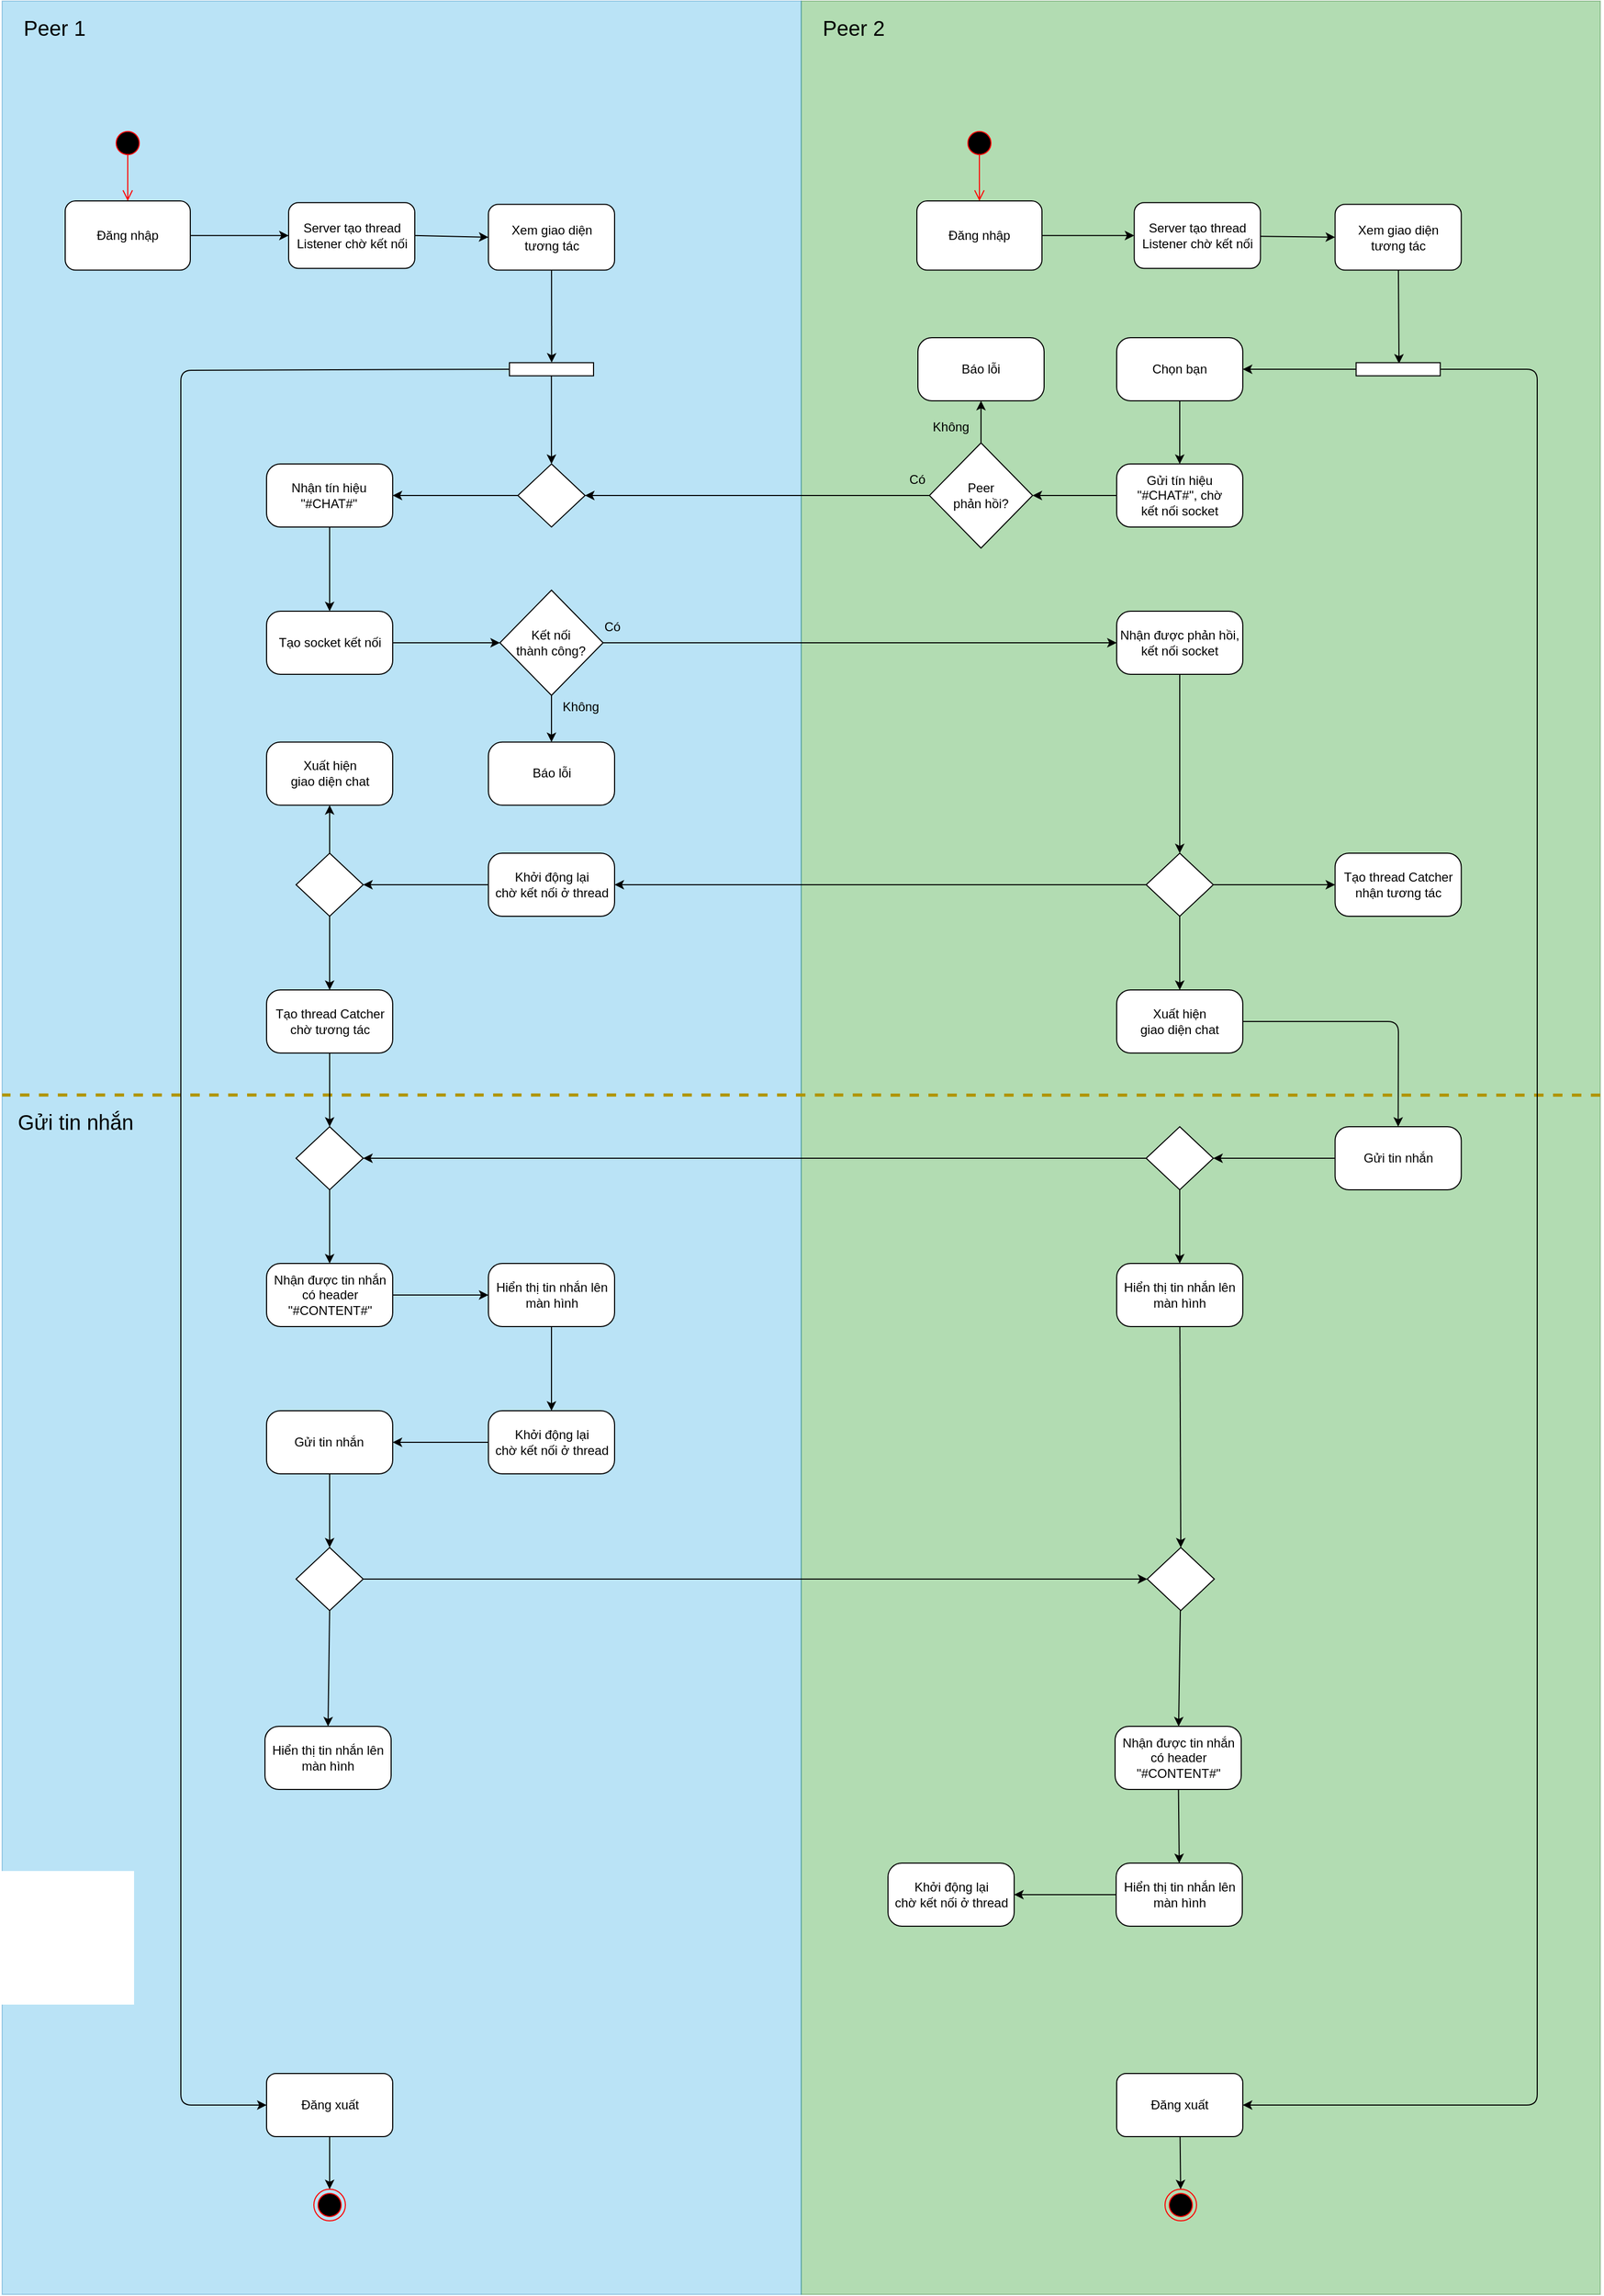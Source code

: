 <mxfile>
    <diagram id="f8bro3hq2V63n0aIHBkh" name="Server Client">
        <mxGraphModel dx="1495" dy="1879" grid="1" gridSize="10" guides="1" tooltips="1" connect="1" arrows="1" fold="1" page="1" pageScale="1" pageWidth="827" pageHeight="1169" math="0" shadow="0">
            <root>
                <mxCell id="0"/>
                <mxCell id="1" parent="0"/>
                <mxCell id="360" value="" style="rounded=0;whiteSpace=wrap;html=1;fillColor=#008a00;fontColor=#ffffff;strokeColor=#005700;opacity=30;" parent="1" vertex="1">
                    <mxGeometry x="840" y="-1120" width="760" height="2180" as="geometry"/>
                </mxCell>
                <mxCell id="359" value="" style="rounded=0;whiteSpace=wrap;html=1;fillColor=#1ba1e2;fontColor=#ffffff;strokeColor=#006EAF;opacity=30;" parent="1" vertex="1">
                    <mxGeometry x="80" y="-1120" width="760" height="2180" as="geometry"/>
                </mxCell>
                <mxCell id="131" style="edgeStyle=none;html=1;entryX=0;entryY=0.5;entryDx=0;entryDy=0;endArrow=block;endFill=1;" parent="1" target="snAStb-6BBQoRBitgBAS-25" edge="1">
                    <mxGeometry relative="1" as="geometry"/>
                </mxCell>
                <mxCell id="361" value="&lt;font style=&quot;font-size: 20px&quot;&gt;Peer 1&lt;/font&gt;" style="text;html=1;strokeColor=none;fillColor=none;align=center;verticalAlign=middle;whiteSpace=wrap;rounded=0;opacity=30;" parent="1" vertex="1">
                    <mxGeometry x="80" y="-1120" width="100" height="50" as="geometry"/>
                </mxCell>
                <mxCell id="362" value="&lt;font style=&quot;font-size: 20px&quot;&gt;Peer 2&lt;/font&gt;" style="text;html=1;strokeColor=none;fillColor=none;align=center;verticalAlign=middle;whiteSpace=wrap;rounded=0;opacity=30;" parent="1" vertex="1">
                    <mxGeometry x="840" y="-1120" width="100" height="50" as="geometry"/>
                </mxCell>
                <mxCell id="363" value="" style="endArrow=none;dashed=1;html=1;fontSize=20;entryX=0;entryY=0.477;entryDx=0;entryDy=0;entryPerimeter=0;strokeWidth=3;fillColor=#e3c800;strokeColor=#B09500;" parent="1" target="359" edge="1">
                    <mxGeometry width="50" height="50" relative="1" as="geometry">
                        <mxPoint x="1600" y="-80" as="sourcePoint"/>
                        <mxPoint x="250" y="-220" as="targetPoint"/>
                    </mxGeometry>
                </mxCell>
                <mxCell id="365" value="&lt;font style=&quot;font-size: 20px&quot;&gt;Gửi tin nhắn&lt;/font&gt;" style="text;html=1;strokeColor=none;fillColor=none;align=center;verticalAlign=middle;whiteSpace=wrap;rounded=0;opacity=30;" parent="1" vertex="1">
                    <mxGeometry x="80" y="-80" width="140" height="50" as="geometry"/>
                </mxCell>
                <mxCell id="263" value="Nhận tín hiệu &quot;#CHAT#&quot;" style="whiteSpace=wrap;html=1;rounded=1;arcSize=22;" parent="1" vertex="1">
                    <mxGeometry x="331.49" y="-680" width="120" height="60" as="geometry"/>
                </mxCell>
                <mxCell id="265" value="" style="rhombus;whiteSpace=wrap;html=1;" parent="1" vertex="1">
                    <mxGeometry x="570.57" y="-680" width="63.85" height="60" as="geometry"/>
                </mxCell>
                <mxCell id="264" style="edgeStyle=none;html=1;entryX=1;entryY=0.5;entryDx=0;entryDy=0;exitX=0;exitY=0.5;exitDx=0;exitDy=0;" parent="1" source="265" target="263" edge="1">
                    <mxGeometry relative="1" as="geometry"/>
                </mxCell>
                <mxCell id="268" value="Tạo socket kết nối" style="whiteSpace=wrap;html=1;rounded=1;arcSize=22;" parent="1" vertex="1">
                    <mxGeometry x="331.5" y="-540" width="120" height="60" as="geometry"/>
                </mxCell>
                <mxCell id="274" style="edgeStyle=none;html=1;entryX=0.5;entryY=0;entryDx=0;entryDy=0;" parent="1" source="263" target="268" edge="1">
                    <mxGeometry relative="1" as="geometry"/>
                </mxCell>
                <mxCell id="275" style="edgeStyle=none;html=1;entryX=0;entryY=0.5;entryDx=0;entryDy=0;" parent="1" source="268" target="293" edge="1">
                    <mxGeometry relative="1" as="geometry">
                        <mxPoint x="563.49" y="-460" as="targetPoint"/>
                    </mxGeometry>
                </mxCell>
                <mxCell id="279" value="Báo lỗi" style="whiteSpace=wrap;html=1;rounded=1;arcSize=22;" parent="1" vertex="1">
                    <mxGeometry x="542.5" y="-415.63" width="120" height="60" as="geometry"/>
                </mxCell>
                <mxCell id="281" style="edgeStyle=none;html=1;entryX=0.5;entryY=0;entryDx=0;entryDy=0;exitX=0.5;exitY=1;exitDx=0;exitDy=0;" parent="1" source="293" target="279" edge="1">
                    <mxGeometry relative="1" as="geometry">
                        <mxPoint x="490" y="-450" as="targetPoint"/>
                        <Array as="points"/>
                    </mxGeometry>
                </mxCell>
                <mxCell id="293" value="Kết nối&lt;br&gt;thành công?" style="rhombus;whiteSpace=wrap;html=1;" parent="1" vertex="1">
                    <mxGeometry x="553.42" y="-560" width="98.16" height="100" as="geometry"/>
                </mxCell>
                <mxCell id="294" value="Khởi động lại &lt;br&gt;chờ kết nối ở thread" style="whiteSpace=wrap;html=1;rounded=1;arcSize=22;" parent="1" vertex="1">
                    <mxGeometry x="542.5" y="-310" width="120" height="60" as="geometry"/>
                </mxCell>
                <mxCell id="298" style="edgeStyle=none;html=1;entryX=1;entryY=0.5;entryDx=0;entryDy=0;" parent="1" source="295" target="294" edge="1">
                    <mxGeometry relative="1" as="geometry">
                        <mxPoint x="680" y="-260" as="targetPoint"/>
                    </mxGeometry>
                </mxCell>
                <mxCell id="297" value="Xuất hiện &lt;br&gt;giao diện chat" style="whiteSpace=wrap;html=1;rounded=1;arcSize=22;" parent="1" vertex="1">
                    <mxGeometry x="331.5" y="-415.63" width="120" height="60" as="geometry"/>
                </mxCell>
                <mxCell id="313" style="edgeStyle=none;html=1;entryX=0.5;entryY=1;entryDx=0;entryDy=0;" parent="1" source="312" target="297" edge="1">
                    <mxGeometry relative="1" as="geometry"/>
                </mxCell>
                <mxCell id="312" value="" style="rhombus;whiteSpace=wrap;html=1;" parent="1" vertex="1">
                    <mxGeometry x="359.57" y="-310" width="63.85" height="60" as="geometry"/>
                </mxCell>
                <mxCell id="319" style="edgeStyle=none;html=1;entryX=1;entryY=0.5;entryDx=0;entryDy=0;" parent="1" source="294" target="312" edge="1">
                    <mxGeometry relative="1" as="geometry"/>
                </mxCell>
                <mxCell id="314" value="Tạo thread Catcher chờ tương tác" style="whiteSpace=wrap;html=1;rounded=1;arcSize=22;" parent="1" vertex="1">
                    <mxGeometry x="331.5" y="-180" width="120" height="60" as="geometry"/>
                </mxCell>
                <mxCell id="315" style="edgeStyle=none;html=1;entryX=0.5;entryY=0;entryDx=0;entryDy=0;" parent="1" source="312" target="314" edge="1">
                    <mxGeometry relative="1" as="geometry"/>
                </mxCell>
                <mxCell id="320" value="Có" style="text;html=1;strokeColor=none;fillColor=none;align=center;verticalAlign=middle;whiteSpace=wrap;rounded=0;" parent="1" vertex="1">
                    <mxGeometry x="640.0" y="-540" width="41.25" height="30" as="geometry"/>
                </mxCell>
                <mxCell id="321" value="Không" style="text;html=1;strokeColor=none;fillColor=none;align=center;verticalAlign=middle;whiteSpace=wrap;rounded=0;" parent="1" vertex="1">
                    <mxGeometry x="610.33" y="-464" width="41.25" height="30" as="geometry"/>
                </mxCell>
                <mxCell id="323" value="" style="rhombus;whiteSpace=wrap;html=1;" parent="1" vertex="1">
                    <mxGeometry x="359.57" y="-50" width="63.85" height="60" as="geometry"/>
                </mxCell>
                <mxCell id="324" style="edgeStyle=none;html=1;entryX=0.5;entryY=0;entryDx=0;entryDy=0;" parent="1" source="314" target="323" edge="1">
                    <mxGeometry relative="1" as="geometry"/>
                </mxCell>
                <mxCell id="326" value="Nhận được tin nhắn có header &quot;#CONTENT#&quot;" style="whiteSpace=wrap;html=1;rounded=1;arcSize=22;" parent="1" vertex="1">
                    <mxGeometry x="331.5" y="80" width="120" height="60" as="geometry"/>
                </mxCell>
                <mxCell id="327" style="edgeStyle=none;html=1;" parent="1" source="323" target="326" edge="1">
                    <mxGeometry relative="1" as="geometry"/>
                </mxCell>
                <mxCell id="329" value="Hiển thị tin nhắn lên màn hình" style="whiteSpace=wrap;html=1;rounded=1;arcSize=22;" parent="1" vertex="1">
                    <mxGeometry x="542.5" y="80" width="120" height="60" as="geometry"/>
                </mxCell>
                <mxCell id="330" style="edgeStyle=none;html=1;entryX=0;entryY=0.5;entryDx=0;entryDy=0;" parent="1" source="326" target="329" edge="1">
                    <mxGeometry relative="1" as="geometry"/>
                </mxCell>
                <mxCell id="334" style="edgeStyle=none;html=1;entryX=0.5;entryY=0;entryDx=0;entryDy=0;" parent="1" source="329" target="373" edge="1">
                    <mxGeometry relative="1" as="geometry"/>
                </mxCell>
                <mxCell id="snAStb-6BBQoRBitgBAS-25" value="" style="ellipse;html=1;shape=endState;fillColor=#000000;strokeColor=#ff0000;" parent="1" vertex="1">
                    <mxGeometry x="376.5" y="960" width="30" height="30" as="geometry"/>
                </mxCell>
                <mxCell id="185" style="edgeStyle=none;html=1;" parent="1" source="snAStb-6BBQoRBitgBAS-50" target="snAStb-6BBQoRBitgBAS-25" edge="1">
                    <mxGeometry relative="1" as="geometry"/>
                </mxCell>
                <mxCell id="snAStb-6BBQoRBitgBAS-50" value="Đăng xuất" style="rounded=1;whiteSpace=wrap;html=1;" parent="1" vertex="1">
                    <mxGeometry x="331.5" y="850" width="120" height="60" as="geometry"/>
                </mxCell>
                <mxCell id="347" style="edgeStyle=none;html=1;entryX=0.5;entryY=0;entryDx=0;entryDy=0;exitX=1.003;exitY=0.501;exitDx=0;exitDy=0;exitPerimeter=0;" parent="1" source="426" target="265" edge="1">
                    <mxGeometry relative="1" as="geometry">
                        <mxPoint x="602.498" y="-737.5" as="sourcePoint"/>
                    </mxGeometry>
                </mxCell>
                <mxCell id="348" style="edgeStyle=none;html=1;entryX=0;entryY=0.5;entryDx=0;entryDy=0;exitX=0.497;exitY=1.005;exitDx=0;exitDy=0;exitPerimeter=0;" parent="1" source="426" target="snAStb-6BBQoRBitgBAS-50" edge="1">
                    <mxGeometry relative="1" as="geometry">
                        <mxPoint x="330" y="250" as="targetPoint"/>
                        <Array as="points">
                            <mxPoint x="250" y="-769"/>
                            <mxPoint x="250" y="880"/>
                        </Array>
                        <mxPoint x="542.5" y="-768.793" as="sourcePoint"/>
                    </mxGeometry>
                </mxCell>
                <mxCell id="237" value="Không" style="text;html=1;strokeColor=none;fillColor=none;align=center;verticalAlign=middle;whiteSpace=wrap;rounded=0;" parent="1" vertex="1">
                    <mxGeometry x="961.92" y="-730" width="41.25" height="30" as="geometry"/>
                </mxCell>
                <mxCell id="261" value="Gửi tín hiệu &quot;#CHAT#&quot;, chờ&lt;br&gt;kết nối socket" style="whiteSpace=wrap;html=1;rounded=1;arcSize=22;" parent="1" vertex="1">
                    <mxGeometry x="1140" y="-680" width="120" height="60" as="geometry"/>
                </mxCell>
                <mxCell id="262" style="edgeStyle=none;html=1;" parent="1" target="261" edge="1">
                    <mxGeometry relative="1" as="geometry">
                        <mxPoint x="1200" y="-740" as="sourcePoint"/>
                    </mxGeometry>
                </mxCell>
                <mxCell id="282" value="Peer&lt;br&gt;phản hồi?" style="rhombus;whiteSpace=wrap;html=1;" parent="1" vertex="1">
                    <mxGeometry x="961.92" y="-700" width="98.16" height="100" as="geometry"/>
                </mxCell>
                <mxCell id="267" style="edgeStyle=none;html=1;entryX=1;entryY=0.5;entryDx=0;entryDy=0;exitX=0;exitY=0.5;exitDx=0;exitDy=0;" parent="1" source="282" target="265" edge="1">
                    <mxGeometry relative="1" as="geometry">
                        <mxPoint x="860" y="-510" as="sourcePoint"/>
                    </mxGeometry>
                </mxCell>
                <mxCell id="284" style="edgeStyle=none;html=1;entryX=1;entryY=0.5;entryDx=0;entryDy=0;" parent="1" source="261" target="282" edge="1">
                    <mxGeometry relative="1" as="geometry"/>
                </mxCell>
                <mxCell id="286" value="Có" style="text;html=1;strokeColor=none;fillColor=none;align=center;verticalAlign=middle;whiteSpace=wrap;rounded=0;" parent="1" vertex="1">
                    <mxGeometry x="930.0" y="-680" width="41.25" height="30" as="geometry"/>
                </mxCell>
                <mxCell id="288" style="edgeStyle=none;html=1;entryX=0.5;entryY=1;entryDx=0;entryDy=0;exitX=0.5;exitY=0;exitDx=0;exitDy=0;" parent="1" source="282" edge="1">
                    <mxGeometry relative="1" as="geometry">
                        <mxPoint x="1011" y="-740" as="targetPoint"/>
                    </mxGeometry>
                </mxCell>
                <mxCell id="291" value="Nhận được phản hồi,&lt;br&gt;kết nối socket&lt;br&gt;" style="whiteSpace=wrap;html=1;rounded=1;arcSize=22;" parent="1" vertex="1">
                    <mxGeometry x="1140" y="-540" width="120" height="60" as="geometry"/>
                </mxCell>
                <mxCell id="295" value="" style="rhombus;whiteSpace=wrap;html=1;" parent="1" vertex="1">
                    <mxGeometry x="1168.07" y="-310" width="63.85" height="60" as="geometry"/>
                </mxCell>
                <mxCell id="296" style="edgeStyle=none;html=1;" parent="1" source="291" target="295" edge="1">
                    <mxGeometry relative="1" as="geometry"/>
                </mxCell>
                <mxCell id="299" value="Xuất hiện &lt;br&gt;giao diện chat" style="whiteSpace=wrap;html=1;rounded=1;arcSize=22;" parent="1" vertex="1">
                    <mxGeometry x="1140" y="-180" width="120" height="60" as="geometry"/>
                </mxCell>
                <mxCell id="300" style="edgeStyle=none;html=1;" parent="1" source="295" target="299" edge="1">
                    <mxGeometry relative="1" as="geometry"/>
                </mxCell>
                <mxCell id="367" style="edgeStyle=none;html=1;entryX=1;entryY=0.5;entryDx=0;entryDy=0;fontSize=20;strokeWidth=1;" parent="1" source="304" target="366" edge="1">
                    <mxGeometry relative="1" as="geometry"/>
                </mxCell>
                <mxCell id="304" value="Gửi tin nhắn" style="whiteSpace=wrap;html=1;rounded=1;arcSize=22;" parent="1" vertex="1">
                    <mxGeometry x="1347.75" y="-50" width="120" height="60" as="geometry"/>
                </mxCell>
                <mxCell id="305" style="edgeStyle=none;html=1;entryX=0.5;entryY=0;entryDx=0;entryDy=0;exitX=1;exitY=0.5;exitDx=0;exitDy=0;" parent="1" source="299" target="304" edge="1">
                    <mxGeometry relative="1" as="geometry">
                        <Array as="points">
                            <mxPoint x="1408" y="-150"/>
                        </Array>
                    </mxGeometry>
                </mxCell>
                <mxCell id="317" value="Tạo thread Catcher nhận tương tác" style="whiteSpace=wrap;html=1;rounded=1;arcSize=22;" parent="1" vertex="1">
                    <mxGeometry x="1347.75" y="-310" width="120" height="60" as="geometry"/>
                </mxCell>
                <mxCell id="318" style="edgeStyle=none;html=1;entryX=0;entryY=0.5;entryDx=0;entryDy=0;" parent="1" source="295" target="317" edge="1">
                    <mxGeometry relative="1" as="geometry"/>
                </mxCell>
                <mxCell id="331" value="Hiển thị tin nhắn lên màn hình" style="whiteSpace=wrap;html=1;rounded=1;arcSize=22;" parent="1" vertex="1">
                    <mxGeometry x="1140" y="80" width="120" height="60" as="geometry"/>
                </mxCell>
                <mxCell id="332" style="edgeStyle=none;html=1;entryX=0.5;entryY=0;entryDx=0;entryDy=0;exitX=0.5;exitY=1;exitDx=0;exitDy=0;" parent="1" source="366" target="331" edge="1">
                    <mxGeometry relative="1" as="geometry"/>
                </mxCell>
                <mxCell id="336" style="edgeStyle=none;html=1;entryX=0.5;entryY=0;entryDx=0;entryDy=0;" parent="1" source="331" target="335" edge="1">
                    <mxGeometry relative="1" as="geometry"/>
                </mxCell>
                <mxCell id="227" value="" style="ellipse;html=1;shape=endState;fillColor=#000000;strokeColor=#ff0000;" parent="1" vertex="1">
                    <mxGeometry x="1186.01" y="960" width="30" height="30" as="geometry"/>
                </mxCell>
                <mxCell id="235" style="edgeStyle=none;html=1;" parent="1" source="236" target="227" edge="1">
                    <mxGeometry relative="1" as="geometry"/>
                </mxCell>
                <mxCell id="236" value="Đăng xuất" style="rounded=1;whiteSpace=wrap;html=1;" parent="1" vertex="1">
                    <mxGeometry x="1140" y="850" width="120" height="60" as="geometry"/>
                </mxCell>
                <mxCell id="351" style="edgeStyle=none;html=1;entryX=1;entryY=0.5;entryDx=0;entryDy=0;exitX=0.497;exitY=-0.006;exitDx=0;exitDy=0;exitPerimeter=0;" parent="1" source="432" target="236" edge="1">
                    <mxGeometry relative="1" as="geometry">
                        <Array as="points">
                            <mxPoint x="1540" y="-770"/>
                            <mxPoint x="1540" y="-170"/>
                            <mxPoint x="1540" y="880"/>
                            <mxPoint x="1408" y="880"/>
                        </Array>
                        <mxPoint x="1467.75" y="-770" as="sourcePoint"/>
                    </mxGeometry>
                </mxCell>
                <mxCell id="292" style="edgeStyle=none;html=1;entryX=0;entryY=0.5;entryDx=0;entryDy=0;exitX=1;exitY=0.5;exitDx=0;exitDy=0;" parent="1" source="293" target="291" edge="1">
                    <mxGeometry relative="1" as="geometry"/>
                </mxCell>
                <mxCell id="325" style="edgeStyle=none;html=1;entryX=1;entryY=0.5;entryDx=0;entryDy=0;exitX=0;exitY=0.5;exitDx=0;exitDy=0;" parent="1" source="366" target="323" edge="1">
                    <mxGeometry relative="1" as="geometry">
                        <mxPoint x="680" y="-20" as="targetPoint"/>
                    </mxGeometry>
                </mxCell>
                <mxCell id="366" value="" style="rhombus;whiteSpace=wrap;html=1;" parent="1" vertex="1">
                    <mxGeometry x="1168.07" y="-50" width="63.85" height="60" as="geometry"/>
                </mxCell>
                <mxCell id="370" style="edgeStyle=none;html=1;entryX=1;entryY=0.5;entryDx=0;entryDy=0;fontSize=20;strokeWidth=1;exitX=0;exitY=0.5;exitDx=0;exitDy=0;" parent="1" source="373" target="333" edge="1">
                    <mxGeometry relative="1" as="geometry">
                        <mxPoint x="542.5" y="250" as="sourcePoint"/>
                    </mxGeometry>
                </mxCell>
                <mxCell id="372" style="edgeStyle=none;html=1;entryX=0.5;entryY=0;entryDx=0;entryDy=0;fontSize=20;strokeWidth=1;" parent="1" source="333" target="371" edge="1">
                    <mxGeometry relative="1" as="geometry"/>
                </mxCell>
                <mxCell id="333" value="Gửi tin nhắn" style="whiteSpace=wrap;html=1;rounded=1;arcSize=22;" parent="1" vertex="1">
                    <mxGeometry x="331.49" y="220" width="120" height="60" as="geometry"/>
                </mxCell>
                <mxCell id="341" value="Hiển thị tin nhắn lên màn hình" style="whiteSpace=wrap;html=1;rounded=1;arcSize=22;" parent="1" vertex="1">
                    <mxGeometry x="330" y="520" width="120" height="60" as="geometry"/>
                </mxCell>
                <mxCell id="342" style="edgeStyle=none;html=1;entryX=0.5;entryY=0;entryDx=0;entryDy=0;exitX=0.5;exitY=1;exitDx=0;exitDy=0;" parent="1" source="371" target="341" edge="1">
                    <mxGeometry relative="1" as="geometry"/>
                </mxCell>
                <mxCell id="335" value="" style="rhombus;whiteSpace=wrap;html=1;" parent="1" vertex="1">
                    <mxGeometry x="1169.08" y="350" width="63.85" height="60" as="geometry"/>
                </mxCell>
                <mxCell id="340" value="Nhận được tin nhắn có header &quot;#CONTENT#&quot;" style="whiteSpace=wrap;html=1;rounded=1;arcSize=22;" parent="1" vertex="1">
                    <mxGeometry x="1138.5" y="520" width="120" height="60" as="geometry"/>
                </mxCell>
                <mxCell id="343" style="edgeStyle=none;html=1;" parent="1" source="335" target="340" edge="1">
                    <mxGeometry relative="1" as="geometry"/>
                </mxCell>
                <mxCell id="377" style="edgeStyle=none;html=1;entryX=1;entryY=0.5;entryDx=0;entryDy=0;fontSize=20;strokeWidth=1;" parent="1" source="344" target="375" edge="1">
                    <mxGeometry relative="1" as="geometry"/>
                </mxCell>
                <mxCell id="344" value="Hiển thị tin nhắn lên màn hình" style="whiteSpace=wrap;html=1;rounded=1;arcSize=22;" parent="1" vertex="1">
                    <mxGeometry x="1139.51" y="650" width="120" height="60" as="geometry"/>
                </mxCell>
                <mxCell id="345" style="edgeStyle=none;html=1;entryX=0.5;entryY=0;entryDx=0;entryDy=0;" parent="1" source="340" target="344" edge="1">
                    <mxGeometry relative="1" as="geometry"/>
                </mxCell>
                <mxCell id="337" style="edgeStyle=none;html=1;entryX=0;entryY=0.5;entryDx=0;entryDy=0;exitX=1;exitY=0.5;exitDx=0;exitDy=0;" parent="1" source="371" target="335" edge="1">
                    <mxGeometry relative="1" as="geometry"/>
                </mxCell>
                <mxCell id="371" value="" style="rhombus;whiteSpace=wrap;html=1;" parent="1" vertex="1">
                    <mxGeometry x="359.57" y="350" width="63.85" height="60" as="geometry"/>
                </mxCell>
                <mxCell id="373" value="Khởi động lại &lt;br&gt;chờ kết nối ở thread" style="whiteSpace=wrap;html=1;rounded=1;arcSize=22;" parent="1" vertex="1">
                    <mxGeometry x="542.5" y="220" width="120" height="60" as="geometry"/>
                </mxCell>
                <mxCell id="375" value="Khởi động lại &lt;br&gt;chờ kết nối ở thread" style="whiteSpace=wrap;html=1;rounded=1;arcSize=22;" parent="1" vertex="1">
                    <mxGeometry x="922.54" y="650" width="120" height="60" as="geometry"/>
                </mxCell>
                <mxCell id="418" style="edgeStyle=none;html=1;entryX=0;entryY=0.5;entryDx=0;entryDy=0;exitX=1;exitY=0.5;exitDx=0;exitDy=0;" parent="1" source="428" target="419" edge="1">
                    <mxGeometry relative="1" as="geometry">
                        <mxPoint x="600.495" y="-798.75" as="targetPoint"/>
                    </mxGeometry>
                </mxCell>
                <mxCell id="438" style="edgeStyle=none;html=1;entryX=-0.008;entryY=0.498;entryDx=0;entryDy=0;entryPerimeter=0;" parent="1" source="419" target="426" edge="1">
                    <mxGeometry relative="1" as="geometry"/>
                </mxCell>
                <mxCell id="419" value="Xem giao diện&lt;br&gt;tương tác" style="rounded=1;whiteSpace=wrap;html=1;" parent="1" vertex="1">
                    <mxGeometry x="542.5" y="-926.75" width="120" height="62.5" as="geometry"/>
                </mxCell>
                <mxCell id="420" style="edgeStyle=none;html=1;entryX=0.068;entryY=0.49;entryDx=0;entryDy=0;entryPerimeter=0;" parent="1" source="421" target="432" edge="1">
                    <mxGeometry relative="1" as="geometry"/>
                </mxCell>
                <mxCell id="421" value="Xem giao diện&lt;br&gt;tương tác" style="rounded=1;whiteSpace=wrap;html=1;" parent="1" vertex="1">
                    <mxGeometry x="1347.75" y="-926.75" width="120" height="62.5" as="geometry"/>
                </mxCell>
                <mxCell id="422" style="edgeStyle=none;html=1;entryX=0;entryY=0.5;entryDx=0;entryDy=0;" parent="1" source="436" target="421" edge="1">
                    <mxGeometry relative="1" as="geometry"/>
                </mxCell>
                <mxCell id="423" value="Chọn bạn" style="whiteSpace=wrap;html=1;rounded=1;arcSize=22;" parent="1" vertex="1">
                    <mxGeometry x="1140" y="-800" width="120" height="60" as="geometry"/>
                </mxCell>
                <mxCell id="424" style="edgeStyle=none;html=1;entryX=1;entryY=0.5;entryDx=0;entryDy=0;exitX=0.504;exitY=1.002;exitDx=0;exitDy=0;exitPerimeter=0;" parent="1" source="432" target="423" edge="1">
                    <mxGeometry relative="1" as="geometry"/>
                </mxCell>
                <mxCell id="425" value="Báo lỗi" style="whiteSpace=wrap;html=1;rounded=1;arcSize=22;" parent="1" vertex="1">
                    <mxGeometry x="951" y="-800" width="120" height="60" as="geometry"/>
                </mxCell>
                <mxCell id="426" value="" style="html=1;points=[];perimeter=orthogonalPerimeter;rotation=90;" parent="1" vertex="1">
                    <mxGeometry x="596.25" y="-810" width="12.5" height="80" as="geometry"/>
                </mxCell>
                <mxCell id="427" value="" style="ellipse;html=1;shape=startState;fillColor=#000000;strokeColor=#ff0000;" parent="1" vertex="1">
                    <mxGeometry x="184.49" y="-1000" width="30" height="30" as="geometry"/>
                </mxCell>
                <mxCell id="428" value="Server tạo thread&lt;br&gt;Listener chờ kết nối" style="rounded=1;whiteSpace=wrap;html=1;" parent="1" vertex="1">
                    <mxGeometry x="352.5" y="-928.38" width="120" height="62.5" as="geometry"/>
                </mxCell>
                <mxCell id="429" value="" style="edgeStyle=orthogonalEdgeStyle;html=1;verticalAlign=bottom;endArrow=open;endSize=8;strokeColor=#ff0000;entryX=0.5;entryY=0;entryDx=0;entryDy=0;exitX=0.499;exitY=0.84;exitDx=0;exitDy=0;exitPerimeter=0;" parent="1" source="427" target="431" edge="1">
                    <mxGeometry relative="1" as="geometry">
                        <mxPoint x="83.49" y="-850" as="targetPoint"/>
                    </mxGeometry>
                </mxCell>
                <mxCell id="430" style="edgeStyle=none;html=1;entryX=0;entryY=0.5;entryDx=0;entryDy=0;exitX=1;exitY=0.5;exitDx=0;exitDy=0;" parent="1" source="431" target="428" edge="1">
                    <mxGeometry relative="1" as="geometry"/>
                </mxCell>
                <mxCell id="431" value="Đăng nhập" style="rounded=1;whiteSpace=wrap;html=1;" parent="1" vertex="1">
                    <mxGeometry x="140" y="-930" width="118.99" height="65.75" as="geometry"/>
                </mxCell>
                <mxCell id="432" value="" style="html=1;points=[];perimeter=orthogonalPerimeter;rotation=90;" parent="1" vertex="1">
                    <mxGeometry x="1401.5" y="-810" width="12.5" height="80" as="geometry"/>
                </mxCell>
                <mxCell id="433" value="" style="ellipse;html=1;shape=startState;fillColor=#000000;strokeColor=#ff0000;" parent="1" vertex="1">
                    <mxGeometry x="994.5" y="-1000" width="30" height="30" as="geometry"/>
                </mxCell>
                <mxCell id="434" value="" style="edgeStyle=orthogonalEdgeStyle;html=1;verticalAlign=bottom;endArrow=open;endSize=8;strokeColor=#ff0000;entryX=0.5;entryY=0;entryDx=0;entryDy=0;exitX=0.499;exitY=0.84;exitDx=0;exitDy=0;exitPerimeter=0;" parent="1" source="433" target="435" edge="1">
                    <mxGeometry relative="1" as="geometry">
                        <mxPoint x="1191.99" y="-780" as="targetPoint"/>
                    </mxGeometry>
                </mxCell>
                <mxCell id="435" value="Đăng nhập" style="rounded=1;whiteSpace=wrap;html=1;" parent="1" vertex="1">
                    <mxGeometry x="950" y="-930" width="118.99" height="65.75" as="geometry"/>
                </mxCell>
                <mxCell id="436" value="Server tạo thread&lt;br&gt;Listener chờ kết nối" style="rounded=1;whiteSpace=wrap;html=1;" parent="1" vertex="1">
                    <mxGeometry x="1156.74" y="-928.38" width="120" height="62.5" as="geometry"/>
                </mxCell>
                <mxCell id="437" style="edgeStyle=none;html=1;exitX=1;exitY=0.5;exitDx=0;exitDy=0;entryX=0;entryY=0.5;entryDx=0;entryDy=0;" parent="1" source="435" target="436" edge="1">
                    <mxGeometry relative="1" as="geometry">
                        <mxPoint x="1128.99" y="-940" as="targetPoint"/>
                    </mxGeometry>
                </mxCell>
            </root>
        </mxGraphModel>
    </diagram>
</mxfile>